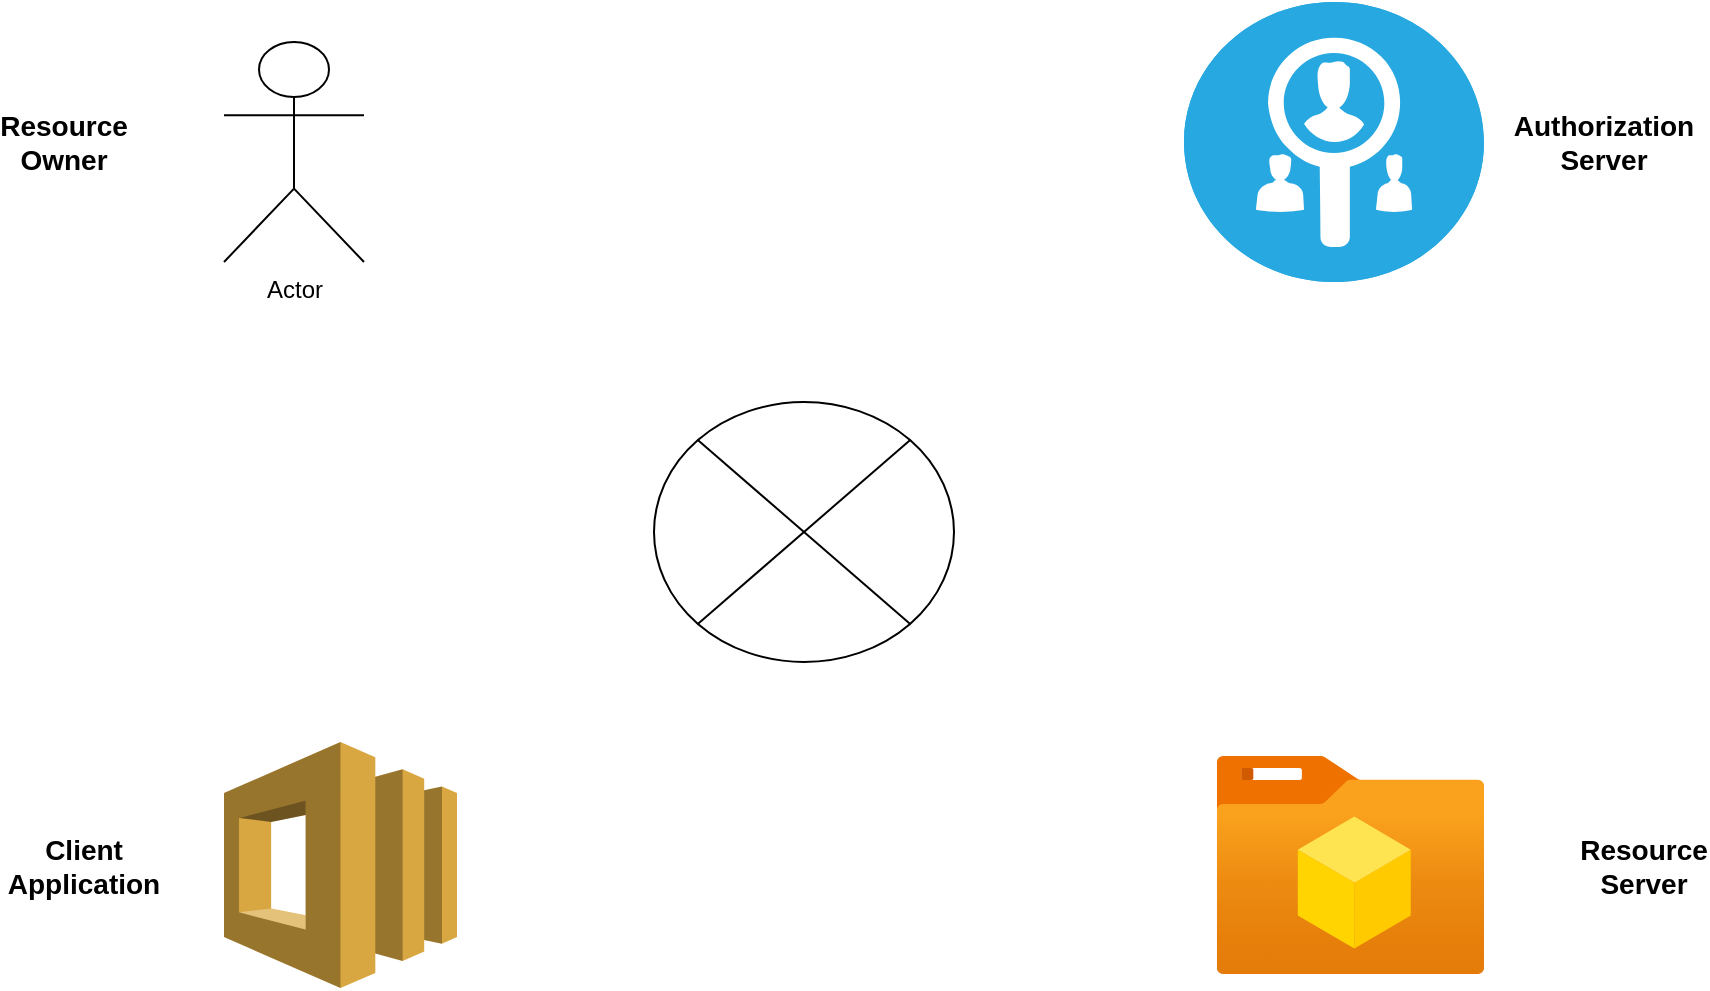 <mxfile version="20.6.0" type="github">
  <diagram id="o5Pza3T4qq0F1UguKT4D" name="Page-1">
    <mxGraphModel dx="1258" dy="710" grid="1" gridSize="10" guides="1" tooltips="1" connect="1" arrows="1" fold="1" page="1" pageScale="1" pageWidth="1100" pageHeight="1700" math="0" shadow="0">
      <root>
        <mxCell id="0" />
        <mxCell id="1" parent="0" />
        <mxCell id="DI81-v7ZJXH-mc2Pm92L-1" value="Actor" style="shape=umlActor;verticalLabelPosition=bottom;verticalAlign=top;html=1;outlineConnect=0;" vertex="1" parent="1">
          <mxGeometry x="260" y="100" width="70" height="110" as="geometry" />
        </mxCell>
        <mxCell id="DI81-v7ZJXH-mc2Pm92L-2" value="" style="fillColor=#28A8E0;verticalLabelPosition=bottom;sketch=0;html=1;strokeColor=#ffffff;verticalAlign=top;align=center;points=[[0.145,0.145,0],[0.5,0,0],[0.855,0.145,0],[1,0.5,0],[0.855,0.855,0],[0.5,1,0],[0.145,0.855,0],[0,0.5,0]];pointerEvents=1;shape=mxgraph.cisco_safe.compositeIcon;bgIcon=ellipse;resIcon=mxgraph.cisco_safe.capability.identity_authorization_alt;" vertex="1" parent="1">
          <mxGeometry x="740" y="80" width="150" height="140" as="geometry" />
        </mxCell>
        <mxCell id="DI81-v7ZJXH-mc2Pm92L-3" value="" style="aspect=fixed;html=1;points=[];align=center;image;fontSize=12;image=img/lib/azure2/general/Resource_Explorer.svg;" vertex="1" parent="1">
          <mxGeometry x="756.43" y="456.5" width="133.57" height="110" as="geometry" />
        </mxCell>
        <mxCell id="DI81-v7ZJXH-mc2Pm92L-4" value="" style="outlineConnect=0;dashed=0;verticalLabelPosition=bottom;verticalAlign=top;align=center;html=1;shape=mxgraph.aws3.swf;fillColor=#D9A741;gradientColor=none;" vertex="1" parent="1">
          <mxGeometry x="260" y="450" width="116.5" height="123" as="geometry" />
        </mxCell>
        <mxCell id="DI81-v7ZJXH-mc2Pm92L-5" value="&lt;b&gt;&lt;font style=&quot;font-size: 14px;&quot;&gt;Authorization Server&lt;/font&gt;&lt;/b&gt;" style="text;html=1;strokeColor=none;fillColor=none;align=center;verticalAlign=middle;whiteSpace=wrap;rounded=0;" vertex="1" parent="1">
          <mxGeometry x="920" y="135" width="60" height="30" as="geometry" />
        </mxCell>
        <mxCell id="DI81-v7ZJXH-mc2Pm92L-6" value="&lt;b&gt;&lt;font style=&quot;font-size: 14px;&quot;&gt;Resource Server&lt;/font&gt;&lt;/b&gt;" style="text;html=1;strokeColor=none;fillColor=none;align=center;verticalAlign=middle;whiteSpace=wrap;rounded=0;" vertex="1" parent="1">
          <mxGeometry x="940" y="497" width="60" height="30" as="geometry" />
        </mxCell>
        <mxCell id="DI81-v7ZJXH-mc2Pm92L-7" value="&lt;b&gt;&lt;font style=&quot;font-size: 14px;&quot;&gt;Client Application&lt;/font&gt;&lt;/b&gt;" style="text;html=1;strokeColor=none;fillColor=none;align=center;verticalAlign=middle;whiteSpace=wrap;rounded=0;" vertex="1" parent="1">
          <mxGeometry x="160" y="497" width="60" height="30" as="geometry" />
        </mxCell>
        <mxCell id="DI81-v7ZJXH-mc2Pm92L-8" value="&lt;b&gt;&lt;font style=&quot;font-size: 14px;&quot;&gt;Resource Owner&lt;/font&gt;&lt;/b&gt;" style="text;html=1;strokeColor=none;fillColor=none;align=center;verticalAlign=middle;whiteSpace=wrap;rounded=0;" vertex="1" parent="1">
          <mxGeometry x="150" y="135" width="60" height="30" as="geometry" />
        </mxCell>
        <mxCell id="DI81-v7ZJXH-mc2Pm92L-9" value="" style="shape=sumEllipse;perimeter=ellipsePerimeter;whiteSpace=wrap;html=1;backgroundOutline=1;fontSize=14;" vertex="1" parent="1">
          <mxGeometry x="475" y="280" width="150" height="130" as="geometry" />
        </mxCell>
      </root>
    </mxGraphModel>
  </diagram>
</mxfile>
